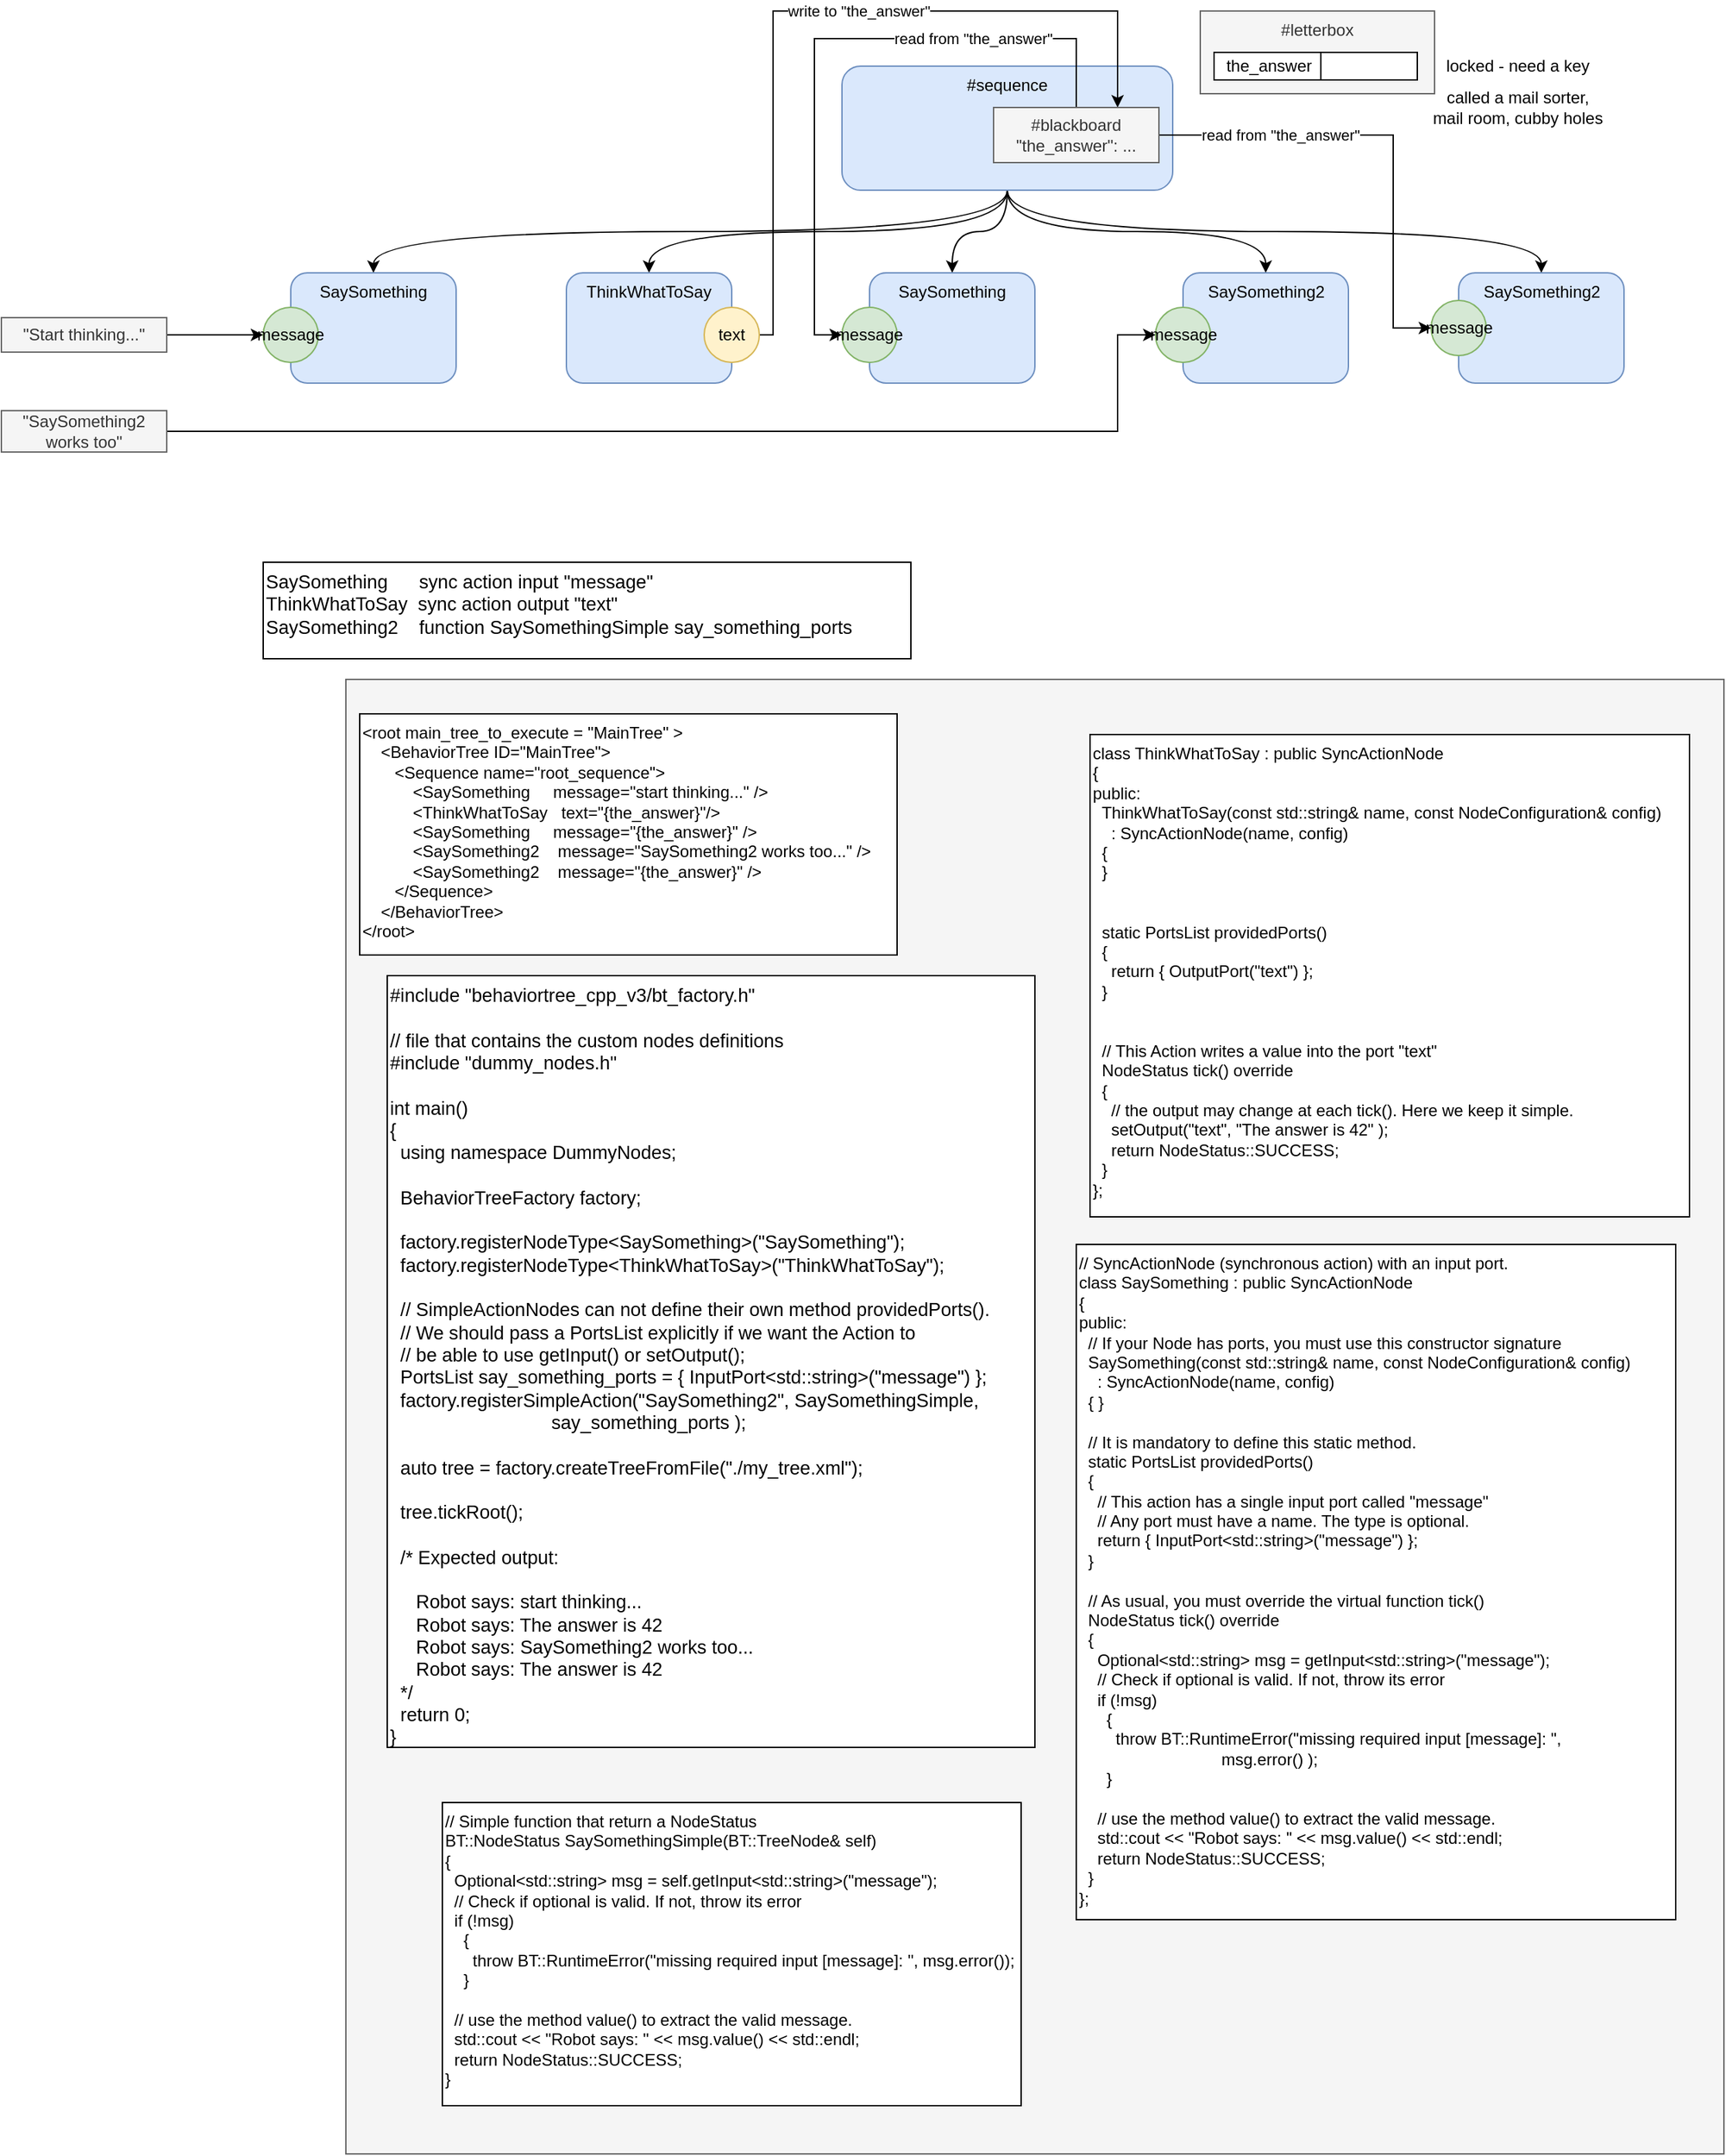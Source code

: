<mxfile version="14.6.13" type="device"><diagram id="5yJ4Y3Bhn0no-sk8BeoL" name="Page-1"><mxGraphModel dx="2206" dy="677" grid="1" gridSize="10" guides="1" tooltips="1" connect="1" arrows="1" fold="1" page="1" pageScale="1" pageWidth="1100" pageHeight="850" math="0" shadow="0"><root><mxCell id="0"/><mxCell id="1" parent="0"/><mxCell id="xz3wh2tYDQK2MfdDYNa7-2" value="" style="rounded=0;whiteSpace=wrap;html=1;fillColor=#f5f5f5;strokeColor=#666666;fontColor=#333333;" vertex="1" parent="1"><mxGeometry x="80" y="495" width="1000" height="1070" as="geometry"/></mxCell><mxCell id="p4ApEwbx4ltH6hTdUltS-7" style="edgeStyle=orthogonalEdgeStyle;orthogonalLoop=1;jettySize=auto;html=1;exitX=0.5;exitY=1;exitDx=0;exitDy=0;verticalAlign=top;curved=1;" parent="1" source="p4ApEwbx4ltH6hTdUltS-1" target="p4ApEwbx4ltH6hTdUltS-2" edge="1"><mxGeometry relative="1" as="geometry"/></mxCell><mxCell id="p4ApEwbx4ltH6hTdUltS-8" style="edgeStyle=orthogonalEdgeStyle;orthogonalLoop=1;jettySize=auto;html=1;exitX=0.5;exitY=1;exitDx=0;exitDy=0;curved=1;verticalAlign=top;" parent="1" source="p4ApEwbx4ltH6hTdUltS-1" target="p4ApEwbx4ltH6hTdUltS-5" edge="1"><mxGeometry relative="1" as="geometry"/></mxCell><mxCell id="p4ApEwbx4ltH6hTdUltS-9" style="edgeStyle=orthogonalEdgeStyle;curved=1;orthogonalLoop=1;jettySize=auto;html=1;exitX=0.5;exitY=1;exitDx=0;exitDy=0;entryX=0.5;entryY=0;entryDx=0;entryDy=0;verticalAlign=top;" parent="1" source="p4ApEwbx4ltH6hTdUltS-1" target="p4ApEwbx4ltH6hTdUltS-6" edge="1"><mxGeometry relative="1" as="geometry"/></mxCell><mxCell id="p4ApEwbx4ltH6hTdUltS-10" style="edgeStyle=orthogonalEdgeStyle;curved=1;orthogonalLoop=1;jettySize=auto;html=1;exitX=0.5;exitY=1;exitDx=0;exitDy=0;entryX=0.5;entryY=0;entryDx=0;entryDy=0;verticalAlign=top;" parent="1" source="p4ApEwbx4ltH6hTdUltS-1" target="p4ApEwbx4ltH6hTdUltS-3" edge="1"><mxGeometry relative="1" as="geometry"/></mxCell><mxCell id="p4ApEwbx4ltH6hTdUltS-11" style="edgeStyle=orthogonalEdgeStyle;curved=1;orthogonalLoop=1;jettySize=auto;html=1;exitX=0.5;exitY=1;exitDx=0;exitDy=0;entryX=0.5;entryY=0;entryDx=0;entryDy=0;verticalAlign=top;" parent="1" source="p4ApEwbx4ltH6hTdUltS-1" target="p4ApEwbx4ltH6hTdUltS-4" edge="1"><mxGeometry relative="1" as="geometry"/></mxCell><mxCell id="p4ApEwbx4ltH6hTdUltS-1" value="#sequence" style="rounded=1;whiteSpace=wrap;html=1;verticalAlign=top;fillColor=#dae8fc;strokeColor=#6c8ebf;" parent="1" vertex="1"><mxGeometry x="440" y="50" width="240" height="90" as="geometry"/></mxCell><mxCell id="p4ApEwbx4ltH6hTdUltS-2" value="SaySomething" style="rounded=1;whiteSpace=wrap;html=1;verticalAlign=top;fillColor=#dae8fc;strokeColor=#6c8ebf;" parent="1" vertex="1"><mxGeometry x="460" y="200" width="120" height="80" as="geometry"/></mxCell><mxCell id="p4ApEwbx4ltH6hTdUltS-3" value="SaySomething2" style="rounded=1;whiteSpace=wrap;html=1;verticalAlign=top;fillColor=#dae8fc;strokeColor=#6c8ebf;" parent="1" vertex="1"><mxGeometry x="687.5" y="200" width="120" height="80" as="geometry"/></mxCell><mxCell id="p4ApEwbx4ltH6hTdUltS-4" value="SaySomething2" style="rounded=1;whiteSpace=wrap;html=1;verticalAlign=top;fillColor=#dae8fc;strokeColor=#6c8ebf;" parent="1" vertex="1"><mxGeometry x="887.5" y="200" width="120" height="80" as="geometry"/></mxCell><mxCell id="p4ApEwbx4ltH6hTdUltS-5" value="ThinkWhatToSay" style="rounded=1;whiteSpace=wrap;html=1;verticalAlign=top;fillColor=#dae8fc;strokeColor=#6c8ebf;" parent="1" vertex="1"><mxGeometry x="240" y="200" width="120" height="80" as="geometry"/></mxCell><mxCell id="p4ApEwbx4ltH6hTdUltS-6" value="SaySomething" style="rounded=1;whiteSpace=wrap;html=1;verticalAlign=top;fillColor=#dae8fc;strokeColor=#6c8ebf;" parent="1" vertex="1"><mxGeometry x="40" y="200" width="120" height="80" as="geometry"/></mxCell><mxCell id="p4ApEwbx4ltH6hTdUltS-12" value="message" style="ellipse;whiteSpace=wrap;html=1;aspect=fixed;fillColor=#d5e8d4;strokeColor=#82b366;verticalAlign=middle;" parent="1" vertex="1"><mxGeometry x="20" y="225" width="40" height="40" as="geometry"/></mxCell><mxCell id="xz3wh2tYDQK2MfdDYNa7-15" value="write to &quot;the_answer&quot;" style="edgeStyle=orthogonalEdgeStyle;rounded=0;orthogonalLoop=1;jettySize=auto;html=1;exitX=1;exitY=0.5;exitDx=0;exitDy=0;entryX=0.75;entryY=0;entryDx=0;entryDy=0;" edge="1" parent="1" source="p4ApEwbx4ltH6hTdUltS-13" target="xz3wh2tYDQK2MfdDYNa7-10"><mxGeometry x="0.086" relative="1" as="geometry"><Array as="points"><mxPoint x="390" y="245"/><mxPoint x="390" y="10"/><mxPoint x="640" y="10"/></Array><mxPoint as="offset"/></mxGeometry></mxCell><mxCell id="p4ApEwbx4ltH6hTdUltS-13" value="text" style="ellipse;whiteSpace=wrap;html=1;aspect=fixed;fillColor=#fff2cc;strokeColor=#d6b656;verticalAlign=middle;" parent="1" vertex="1"><mxGeometry x="340" y="225" width="40" height="40" as="geometry"/></mxCell><mxCell id="p4ApEwbx4ltH6hTdUltS-14" value="message" style="ellipse;whiteSpace=wrap;html=1;aspect=fixed;fillColor=#d5e8d4;strokeColor=#82b366;verticalAlign=middle;" parent="1" vertex="1"><mxGeometry x="440" y="225" width="40" height="40" as="geometry"/></mxCell><mxCell id="p4ApEwbx4ltH6hTdUltS-15" value="message" style="ellipse;whiteSpace=wrap;html=1;aspect=fixed;fillColor=#d5e8d4;strokeColor=#82b366;verticalAlign=middle;" parent="1" vertex="1"><mxGeometry x="667.5" y="225" width="40" height="40" as="geometry"/></mxCell><mxCell id="p4ApEwbx4ltH6hTdUltS-16" value="message" style="ellipse;whiteSpace=wrap;html=1;aspect=fixed;fillColor=#d5e8d4;strokeColor=#82b366;" parent="1" vertex="1"><mxGeometry x="867.5" y="220" width="40" height="40" as="geometry"/></mxCell><mxCell id="p4ApEwbx4ltH6hTdUltS-20" value="&lt;div&gt;&lt;span style=&quot;font-size: 13.6px&quot;&gt;#include &quot;behaviortree_cpp_v3/bt_factory.h&quot;&lt;/span&gt;&lt;/div&gt;&lt;div&gt;&lt;span style=&quot;font-size: 13.6px&quot;&gt;&lt;br&gt;&lt;/span&gt;&lt;/div&gt;&lt;div&gt;&lt;span style=&quot;font-size: 13.6px&quot;&gt;// file that contains the custom nodes definitions&lt;/span&gt;&lt;/div&gt;&lt;div&gt;&lt;span style=&quot;font-size: 13.6px&quot;&gt;#include &quot;dummy_nodes.h&quot;&lt;/span&gt;&lt;/div&gt;&lt;div&gt;&lt;span style=&quot;font-size: 13.6px&quot;&gt;&lt;br&gt;&lt;/span&gt;&lt;/div&gt;&lt;div&gt;&lt;span style=&quot;font-size: 13.6px&quot;&gt;int main()&lt;/span&gt;&lt;/div&gt;&lt;div&gt;&lt;span style=&quot;font-size: 13.6px&quot;&gt;{&lt;/span&gt;&lt;/div&gt;&lt;div&gt;&lt;span style=&quot;font-size: 13.6px&quot;&gt;&amp;nbsp; using namespace DummyNodes;&lt;/span&gt;&lt;/div&gt;&lt;div&gt;&lt;span style=&quot;font-size: 13.6px&quot;&gt;&lt;br&gt;&lt;/span&gt;&lt;/div&gt;&lt;div&gt;&lt;span style=&quot;font-size: 13.6px&quot;&gt;&amp;nbsp; BehaviorTreeFactory factory;&lt;/span&gt;&lt;/div&gt;&lt;div&gt;&lt;span style=&quot;font-size: 13.6px&quot;&gt;&lt;br&gt;&lt;/span&gt;&lt;/div&gt;&lt;div&gt;&lt;span style=&quot;font-size: 13.6px&quot;&gt;&amp;nbsp; factory.registerNodeType&amp;lt;SaySomething&amp;gt;(&quot;SaySomething&quot;);&lt;/span&gt;&lt;/div&gt;&lt;div&gt;&lt;span style=&quot;font-size: 13.6px&quot;&gt;&amp;nbsp; factory.registerNodeType&amp;lt;ThinkWhatToSay&amp;gt;(&quot;ThinkWhatToSay&quot;);&lt;/span&gt;&lt;/div&gt;&lt;div&gt;&lt;span style=&quot;font-size: 13.6px&quot;&gt;&lt;br&gt;&lt;/span&gt;&lt;/div&gt;&lt;div&gt;&lt;span style=&quot;font-size: 13.6px&quot;&gt;&amp;nbsp; // SimpleActionNodes can not define their own method providedPorts().&lt;/span&gt;&lt;/div&gt;&lt;div&gt;&lt;span style=&quot;font-size: 13.6px&quot;&gt;&amp;nbsp; // We should pass a PortsList explicitly if we want the Action to&lt;/span&gt;&lt;/div&gt;&lt;div&gt;&lt;span style=&quot;font-size: 13.6px&quot;&gt;&amp;nbsp; // be able to use getInput() or setOutput();&lt;/span&gt;&lt;/div&gt;&lt;div&gt;&lt;span style=&quot;font-size: 13.6px&quot;&gt;&amp;nbsp; PortsList say_something_ports = { InputPort&amp;lt;std::string&amp;gt;(&quot;message&quot;) };&lt;/span&gt;&lt;/div&gt;&lt;div&gt;&lt;span style=&quot;font-size: 13.6px&quot;&gt;&amp;nbsp; factory.registerSimpleAction(&quot;SaySomething2&quot;, SaySomethingSimple,&lt;/span&gt;&lt;/div&gt;&lt;div&gt;&lt;span style=&quot;font-size: 13.6px&quot;&gt;&amp;nbsp; &amp;nbsp; &amp;nbsp; &amp;nbsp; &amp;nbsp; &amp;nbsp; &amp;nbsp; &amp;nbsp; &amp;nbsp; &amp;nbsp; &amp;nbsp; &amp;nbsp; &amp;nbsp; &amp;nbsp; &amp;nbsp; &amp;nbsp;say_something_ports );&lt;/span&gt;&lt;/div&gt;&lt;div&gt;&lt;span style=&quot;font-size: 13.6px&quot;&gt;&lt;br&gt;&lt;/span&gt;&lt;/div&gt;&lt;div&gt;&lt;span style=&quot;font-size: 13.6px&quot;&gt;&amp;nbsp; auto tree = factory.createTreeFromFile(&quot;./my_tree.xml&quot;);&lt;/span&gt;&lt;/div&gt;&lt;div&gt;&lt;span style=&quot;font-size: 13.6px&quot;&gt;&lt;br&gt;&lt;/span&gt;&lt;/div&gt;&lt;div&gt;&lt;span style=&quot;font-size: 13.6px&quot;&gt;&amp;nbsp; tree.tickRoot();&lt;/span&gt;&lt;/div&gt;&lt;div&gt;&lt;span style=&quot;font-size: 13.6px&quot;&gt;&lt;br&gt;&lt;/span&gt;&lt;/div&gt;&lt;div&gt;&lt;span style=&quot;font-size: 13.6px&quot;&gt;&amp;nbsp; /* Expected output:&lt;/span&gt;&lt;/div&gt;&lt;div&gt;&lt;span style=&quot;font-size: 13.6px&quot;&gt;&lt;br&gt;&lt;/span&gt;&lt;/div&gt;&lt;div&gt;&lt;span style=&quot;font-size: 13.6px&quot;&gt;&amp;nbsp; &amp;nbsp; &amp;nbsp;Robot says: start thinking...&lt;/span&gt;&lt;/div&gt;&lt;div&gt;&lt;span style=&quot;font-size: 13.6px&quot;&gt;&amp;nbsp; &amp;nbsp; &amp;nbsp;Robot says: The answer is 42&lt;/span&gt;&lt;/div&gt;&lt;div&gt;&lt;span style=&quot;font-size: 13.6px&quot;&gt;&amp;nbsp; &amp;nbsp; &amp;nbsp;Robot says: SaySomething2 works too...&lt;/span&gt;&lt;/div&gt;&lt;div&gt;&lt;span style=&quot;font-size: 13.6px&quot;&gt;&amp;nbsp; &amp;nbsp; &amp;nbsp;Robot says: The answer is 42&lt;/span&gt;&lt;/div&gt;&lt;div&gt;&lt;span style=&quot;font-size: 13.6px&quot;&gt;&amp;nbsp; */&lt;/span&gt;&lt;/div&gt;&lt;div&gt;&lt;span style=&quot;font-size: 13.6px&quot;&gt;&amp;nbsp; return 0;&lt;/span&gt;&lt;/div&gt;&lt;div&gt;&lt;span style=&quot;font-size: 13.6px&quot;&gt;}&lt;/span&gt;&lt;/div&gt;&lt;div&gt;&lt;br&gt;&lt;/div&gt;" style="rounded=0;whiteSpace=wrap;html=1;align=left;verticalAlign=top;" parent="1" vertex="1"><mxGeometry x="110" y="710" width="470" height="560" as="geometry"/></mxCell><mxCell id="p4ApEwbx4ltH6hTdUltS-21" value="class ThinkWhatToSay : public SyncActionNode&#10;{&#10;public:&#10;  ThinkWhatToSay(const std::string&amp; name, const NodeConfiguration&amp; config)&#10;    : SyncActionNode(name, config)&#10;  {&#10;  }&#10;&#10;&#10;  static PortsList providedPorts()&#10;  {&#10;    return { OutputPort&lt;std::string&gt;(&quot;text&quot;) };&#10;  }&#10;&#10;&#10;  // This Action writes a value into the port &quot;text&quot;&#10;  NodeStatus tick() override&#10;  {&#10;    // the output may change at each tick(). Here we keep it simple.&#10;    setOutput(&quot;text&quot;, &quot;The answer is 42&quot; );&#10;    return NodeStatus::SUCCESS;&#10;  }&#10;};" style="rounded=0;whiteSpace=wrap;html=1;align=left;verticalAlign=top;" parent="1" vertex="1"><mxGeometry x="620" y="535" width="435" height="350" as="geometry"/></mxCell><mxCell id="p4ApEwbx4ltH6hTdUltS-22" value="&lt;div&gt;// SyncActionNode (synchronous action) with an input port.&lt;/div&gt;&lt;div&gt;class SaySomething : public SyncActionNode&lt;/div&gt;&lt;div&gt;{&lt;/div&gt;&lt;div&gt;public:&lt;/div&gt;&lt;div&gt;&amp;nbsp; // If your Node has ports, you must use this constructor signature&amp;nbsp;&lt;/div&gt;&lt;div&gt;&amp;nbsp; SaySomething(const std::string&amp;amp; name, const NodeConfiguration&amp;amp; config)&lt;/div&gt;&lt;div&gt;&amp;nbsp; &amp;nbsp; : SyncActionNode(name, config)&lt;/div&gt;&lt;div&gt;&amp;nbsp; { }&lt;/div&gt;&lt;div&gt;&lt;br&gt;&lt;/div&gt;&lt;div&gt;&amp;nbsp; // It is mandatory to define this static method.&lt;/div&gt;&lt;div&gt;&amp;nbsp; static PortsList providedPorts()&lt;/div&gt;&lt;div&gt;&amp;nbsp; {&lt;/div&gt;&lt;div&gt;&amp;nbsp; &amp;nbsp; // This action has a single input port called &quot;message&quot;&lt;/div&gt;&lt;div&gt;&amp;nbsp; &amp;nbsp; // Any port must have a name. The type is optional.&lt;/div&gt;&lt;div&gt;&amp;nbsp; &amp;nbsp; return { InputPort&amp;lt;std::string&amp;gt;(&quot;message&quot;) };&lt;/div&gt;&lt;div&gt;&amp;nbsp; }&lt;/div&gt;&lt;div&gt;&lt;br&gt;&lt;/div&gt;&lt;div&gt;&amp;nbsp; // As usual, you must override the virtual function tick()&lt;/div&gt;&lt;div&gt;&amp;nbsp; NodeStatus tick() override&lt;/div&gt;&lt;div&gt;&amp;nbsp; {&lt;/div&gt;&lt;div&gt;&amp;nbsp; &amp;nbsp; Optional&amp;lt;std::string&amp;gt; msg = getInput&amp;lt;std::string&amp;gt;(&quot;message&quot;);&lt;/div&gt;&lt;div&gt;&amp;nbsp; &amp;nbsp; // Check if optional is valid. If not, throw its error&lt;/div&gt;&lt;div&gt;&amp;nbsp; &amp;nbsp; if (!msg)&lt;/div&gt;&lt;div&gt;&amp;nbsp; &amp;nbsp; &amp;nbsp; {&lt;/div&gt;&lt;div&gt;&amp;nbsp; &amp;nbsp; &amp;nbsp; &amp;nbsp; throw BT::RuntimeError(&quot;missing required input [message]: &quot;,&amp;nbsp;&lt;/div&gt;&lt;div&gt;&amp;nbsp; &amp;nbsp; &amp;nbsp; &amp;nbsp; &amp;nbsp; &amp;nbsp; &amp;nbsp; &amp;nbsp; &amp;nbsp; &amp;nbsp; &amp;nbsp; &amp;nbsp; &amp;nbsp; &amp;nbsp; &amp;nbsp; &amp;nbsp;msg.error() );&lt;/div&gt;&lt;div&gt;&amp;nbsp; &amp;nbsp; &amp;nbsp; }&lt;/div&gt;&lt;div&gt;&lt;br&gt;&lt;/div&gt;&lt;div&gt;&amp;nbsp; &amp;nbsp; // use the method value() to extract the valid message.&lt;/div&gt;&lt;div&gt;&amp;nbsp; &amp;nbsp; std::cout &amp;lt;&amp;lt; &quot;Robot says: &quot; &amp;lt;&amp;lt; msg.value() &amp;lt;&amp;lt; std::endl;&lt;/div&gt;&lt;div&gt;&amp;nbsp; &amp;nbsp; return NodeStatus::SUCCESS;&lt;/div&gt;&lt;div&gt;&amp;nbsp; }&lt;/div&gt;&lt;div&gt;};&lt;/div&gt;&lt;div&gt;&lt;br&gt;&lt;/div&gt;" style="rounded=0;whiteSpace=wrap;html=1;align=left;verticalAlign=top;" parent="1" vertex="1"><mxGeometry x="610" y="905" width="435" height="490" as="geometry"/></mxCell><mxCell id="p4ApEwbx4ltH6hTdUltS-23" value="&lt;div&gt;&lt;div&gt;// Simple function that return a NodeStatus&lt;/div&gt;&lt;div&gt;BT::NodeStatus SaySomethingSimple(BT::TreeNode&amp;amp; self)&lt;/div&gt;&lt;div&gt;{&lt;/div&gt;&lt;div&gt;&amp;nbsp; Optional&amp;lt;std::string&amp;gt; msg = self.getInput&amp;lt;std::string&amp;gt;(&quot;message&quot;);&lt;/div&gt;&lt;div&gt;&amp;nbsp; // Check if optional is valid. If not, throw its error&lt;/div&gt;&lt;div&gt;&amp;nbsp; if (!msg)&lt;/div&gt;&lt;div&gt;&amp;nbsp; &amp;nbsp; {&lt;/div&gt;&lt;div&gt;&amp;nbsp; &amp;nbsp; &amp;nbsp; throw BT::RuntimeError(&quot;missing required input [message]: &quot;, msg.error());&lt;/div&gt;&lt;div&gt;&amp;nbsp; &amp;nbsp; }&lt;/div&gt;&lt;div&gt;&lt;br&gt;&lt;/div&gt;&lt;div&gt;&amp;nbsp; // use the method value() to extract the valid message.&lt;/div&gt;&lt;div&gt;&amp;nbsp; std::cout &amp;lt;&amp;lt; &quot;Robot says: &quot; &amp;lt;&amp;lt; msg.value() &amp;lt;&amp;lt; std::endl;&lt;/div&gt;&lt;div&gt;&amp;nbsp; return NodeStatus::SUCCESS;&lt;/div&gt;&lt;div&gt;}&lt;/div&gt;&lt;/div&gt;&lt;div&gt;&lt;br&gt;&lt;/div&gt;" style="rounded=0;whiteSpace=wrap;html=1;align=left;verticalAlign=top;" parent="1" vertex="1"><mxGeometry x="150" y="1310" width="420" height="220" as="geometry"/></mxCell><mxCell id="xz3wh2tYDQK2MfdDYNa7-1" value="&lt;div&gt;&lt;span style=&quot;font-size: 13.6px&quot;&gt;SaySomething&amp;nbsp; &amp;nbsp; &amp;nbsp; sync action input &quot;message&quot;&lt;/span&gt;&lt;/div&gt;&lt;div&gt;&lt;span style=&quot;font-size: 13.6px&quot;&gt;ThinkWhatToSay&amp;nbsp; sync action output &quot;text&quot;&lt;/span&gt;&lt;/div&gt;&lt;div&gt;&lt;span style=&quot;font-size: 13.6px&quot;&gt;SaySomething2&amp;nbsp; &amp;nbsp; function SaySomethingSimple say_something_ports&lt;/span&gt;&lt;/div&gt;" style="rounded=0;whiteSpace=wrap;html=1;align=left;verticalAlign=top;" vertex="1" parent="1"><mxGeometry x="20" y="410" width="470" height="70" as="geometry"/></mxCell><mxCell id="xz3wh2tYDQK2MfdDYNa7-4" style="edgeStyle=orthogonalEdgeStyle;curved=1;orthogonalLoop=1;jettySize=auto;html=1;exitX=1;exitY=0.5;exitDx=0;exitDy=0;entryX=0;entryY=0.5;entryDx=0;entryDy=0;" edge="1" parent="1" source="xz3wh2tYDQK2MfdDYNa7-3" target="p4ApEwbx4ltH6hTdUltS-12"><mxGeometry relative="1" as="geometry"/></mxCell><mxCell id="xz3wh2tYDQK2MfdDYNa7-3" value="&quot;Start thinking...&quot;" style="rounded=0;whiteSpace=wrap;html=1;fillColor=#f5f5f5;strokeColor=#666666;fontColor=#333333;" vertex="1" parent="1"><mxGeometry x="-170" y="232.5" width="120" height="25" as="geometry"/></mxCell><mxCell id="xz3wh2tYDQK2MfdDYNa7-6" style="edgeStyle=orthogonalEdgeStyle;orthogonalLoop=1;jettySize=auto;html=1;exitX=1;exitY=0.5;exitDx=0;exitDy=0;entryX=0;entryY=0.5;entryDx=0;entryDy=0;rounded=0;" edge="1" parent="1" source="xz3wh2tYDQK2MfdDYNa7-5" target="p4ApEwbx4ltH6hTdUltS-15"><mxGeometry relative="1" as="geometry"><Array as="points"><mxPoint x="640" y="315"/><mxPoint x="640" y="245"/></Array></mxGeometry></mxCell><mxCell id="xz3wh2tYDQK2MfdDYNa7-5" value="&quot;SaySomething2 works too&quot;" style="rounded=0;whiteSpace=wrap;html=1;fillColor=#f5f5f5;strokeColor=#666666;fontColor=#333333;" vertex="1" parent="1"><mxGeometry x="-170" y="300" width="120" height="30" as="geometry"/></mxCell><mxCell id="xz3wh2tYDQK2MfdDYNa7-9" value="&lt;div&gt;&lt;div&gt;&amp;lt;root main_tree_to_execute = &quot;MainTree&quot; &amp;gt;&lt;/div&gt;&lt;div&gt;&amp;nbsp; &amp;nbsp; &amp;lt;BehaviorTree ID=&quot;MainTree&quot;&amp;gt;&lt;/div&gt;&lt;div&gt;&amp;nbsp; &amp;nbsp; &amp;nbsp; &amp;nbsp;&amp;lt;Sequence name=&quot;root_sequence&quot;&amp;gt;&lt;/div&gt;&lt;div&gt;&amp;nbsp; &amp;nbsp; &amp;nbsp; &amp;nbsp; &amp;nbsp; &amp;nbsp;&amp;lt;SaySomething&amp;nbsp; &amp;nbsp; &amp;nbsp;message=&quot;start thinking...&quot; /&amp;gt;&lt;/div&gt;&lt;div&gt;&amp;nbsp; &amp;nbsp; &amp;nbsp; &amp;nbsp; &amp;nbsp; &amp;nbsp;&amp;lt;ThinkWhatToSay&amp;nbsp; &amp;nbsp;text=&quot;{the_answer}&quot;/&amp;gt;&lt;/div&gt;&lt;div&gt;&amp;nbsp; &amp;nbsp; &amp;nbsp; &amp;nbsp; &amp;nbsp; &amp;nbsp;&amp;lt;SaySomething&amp;nbsp; &amp;nbsp; &amp;nbsp;message=&quot;{the_answer}&quot; /&amp;gt;&lt;/div&gt;&lt;div&gt;&amp;nbsp; &amp;nbsp; &amp;nbsp; &amp;nbsp; &amp;nbsp; &amp;nbsp;&amp;lt;SaySomething2&amp;nbsp; &amp;nbsp; message=&quot;SaySomething2 works too...&quot; /&amp;gt;&lt;/div&gt;&lt;div&gt;&amp;nbsp; &amp;nbsp; &amp;nbsp; &amp;nbsp; &amp;nbsp; &amp;nbsp;&amp;lt;SaySomething2&amp;nbsp; &amp;nbsp; message=&quot;{the_answer}&quot; /&amp;gt;&lt;/div&gt;&lt;div&gt;&amp;nbsp; &amp;nbsp; &amp;nbsp; &amp;nbsp;&amp;lt;/Sequence&amp;gt;&lt;/div&gt;&lt;div&gt;&amp;nbsp; &amp;nbsp; &amp;lt;/BehaviorTree&amp;gt;&lt;/div&gt;&lt;div&gt;&amp;lt;/root&amp;gt;&lt;/div&gt;&lt;/div&gt;&lt;div&gt;&lt;br&gt;&lt;/div&gt;" style="rounded=0;whiteSpace=wrap;html=1;align=left;verticalAlign=top;" vertex="1" parent="1"><mxGeometry x="90" y="520" width="390" height="175" as="geometry"/></mxCell><mxCell id="xz3wh2tYDQK2MfdDYNa7-11" style="edgeStyle=orthogonalEdgeStyle;rounded=0;orthogonalLoop=1;jettySize=auto;html=1;exitX=1;exitY=0.5;exitDx=0;exitDy=0;entryX=0;entryY=0.5;entryDx=0;entryDy=0;" edge="1" parent="1" source="xz3wh2tYDQK2MfdDYNa7-10" target="p4ApEwbx4ltH6hTdUltS-16"><mxGeometry relative="1" as="geometry"><Array as="points"><mxPoint x="840" y="100"/><mxPoint x="840" y="240"/></Array></mxGeometry></mxCell><mxCell id="xz3wh2tYDQK2MfdDYNa7-12" value="read from &quot;the_answer&quot;" style="edgeLabel;html=1;align=center;verticalAlign=middle;resizable=0;points=[];" vertex="1" connectable="0" parent="xz3wh2tYDQK2MfdDYNa7-11"><mxGeometry x="-0.248" relative="1" as="geometry"><mxPoint x="-39" as="offset"/></mxGeometry></mxCell><mxCell id="xz3wh2tYDQK2MfdDYNa7-13" style="edgeStyle=orthogonalEdgeStyle;rounded=0;orthogonalLoop=1;jettySize=auto;html=1;exitX=0.5;exitY=0;exitDx=0;exitDy=0;entryX=0;entryY=0.5;entryDx=0;entryDy=0;" edge="1" parent="1" source="xz3wh2tYDQK2MfdDYNa7-10" target="p4ApEwbx4ltH6hTdUltS-14"><mxGeometry relative="1" as="geometry"><Array as="points"><mxPoint x="610" y="30"/><mxPoint x="420" y="30"/><mxPoint x="420" y="245"/></Array></mxGeometry></mxCell><mxCell id="xz3wh2tYDQK2MfdDYNa7-14" value="read from &quot;the_answer&quot;" style="edgeLabel;html=1;align=center;verticalAlign=middle;resizable=0;points=[];" vertex="1" connectable="0" parent="xz3wh2tYDQK2MfdDYNa7-13"><mxGeometry x="-0.138" relative="1" as="geometry"><mxPoint x="79" as="offset"/></mxGeometry></mxCell><mxCell id="xz3wh2tYDQK2MfdDYNa7-10" value="#blackboard&lt;br&gt;&quot;the_answer&quot;: ..." style="rounded=0;whiteSpace=wrap;html=1;fillColor=#f5f5f5;strokeColor=#666666;fontColor=#333333;" vertex="1" parent="1"><mxGeometry x="550" y="80" width="120" height="40" as="geometry"/></mxCell><mxCell id="xz3wh2tYDQK2MfdDYNa7-16" value="#letterbox" style="rounded=0;whiteSpace=wrap;html=1;fillColor=#f5f5f5;strokeColor=#666666;fontColor=#333333;verticalAlign=top;" vertex="1" parent="1"><mxGeometry x="700" y="10" width="170" height="60" as="geometry"/></mxCell><mxCell id="xz3wh2tYDQK2MfdDYNa7-17" value="the_answer" style="rounded=0;whiteSpace=wrap;html=1;" vertex="1" parent="1"><mxGeometry x="710" y="40" width="80" height="20" as="geometry"/></mxCell><mxCell id="xz3wh2tYDQK2MfdDYNa7-20" value="" style="rounded=0;whiteSpace=wrap;html=1;" vertex="1" parent="1"><mxGeometry x="787.5" y="40" width="70" height="20" as="geometry"/></mxCell><mxCell id="xz3wh2tYDQK2MfdDYNa7-21" value="locked - need a key" style="text;html=1;align=center;verticalAlign=middle;resizable=0;points=[];autosize=1;strokeColor=none;" vertex="1" parent="1"><mxGeometry x="870" y="40" width="120" height="20" as="geometry"/></mxCell><mxCell id="xz3wh2tYDQK2MfdDYNa7-22" value="called a mail sorter,&lt;br&gt;mail room, cubby holes" style="text;html=1;align=center;verticalAlign=middle;resizable=0;points=[];autosize=1;strokeColor=none;" vertex="1" parent="1"><mxGeometry x="860" y="65" width="140" height="30" as="geometry"/></mxCell></root></mxGraphModel></diagram></mxfile>
